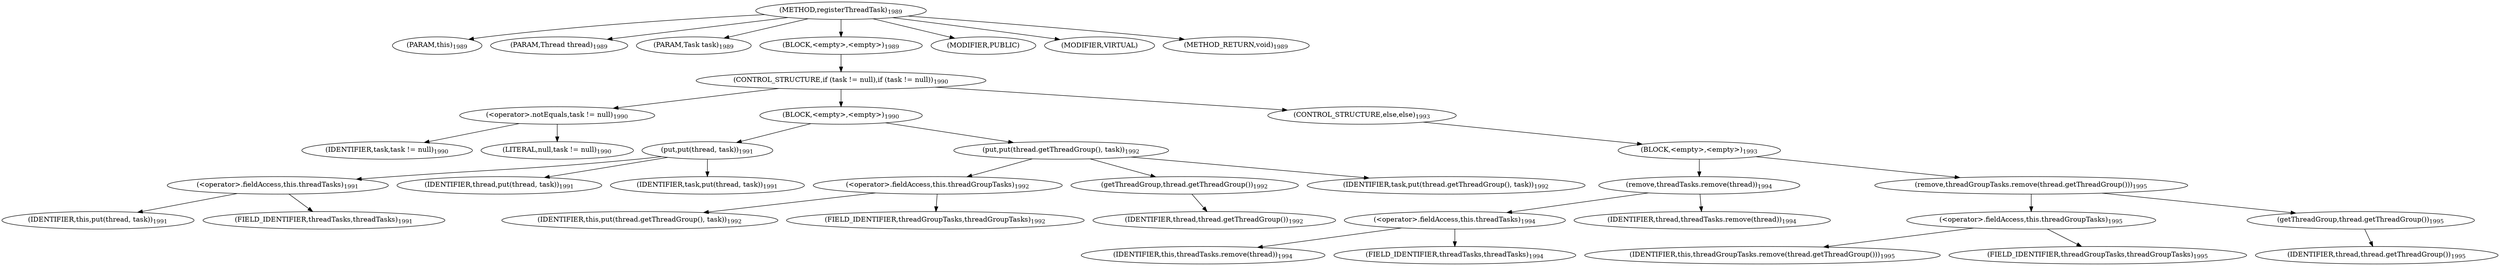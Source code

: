 digraph "registerThreadTask" {  
"3124" [label = <(METHOD,registerThreadTask)<SUB>1989</SUB>> ]
"3125" [label = <(PARAM,this)<SUB>1989</SUB>> ]
"3126" [label = <(PARAM,Thread thread)<SUB>1989</SUB>> ]
"3127" [label = <(PARAM,Task task)<SUB>1989</SUB>> ]
"3128" [label = <(BLOCK,&lt;empty&gt;,&lt;empty&gt;)<SUB>1989</SUB>> ]
"3129" [label = <(CONTROL_STRUCTURE,if (task != null),if (task != null))<SUB>1990</SUB>> ]
"3130" [label = <(&lt;operator&gt;.notEquals,task != null)<SUB>1990</SUB>> ]
"3131" [label = <(IDENTIFIER,task,task != null)<SUB>1990</SUB>> ]
"3132" [label = <(LITERAL,null,task != null)<SUB>1990</SUB>> ]
"3133" [label = <(BLOCK,&lt;empty&gt;,&lt;empty&gt;)<SUB>1990</SUB>> ]
"3134" [label = <(put,put(thread, task))<SUB>1991</SUB>> ]
"3135" [label = <(&lt;operator&gt;.fieldAccess,this.threadTasks)<SUB>1991</SUB>> ]
"3136" [label = <(IDENTIFIER,this,put(thread, task))<SUB>1991</SUB>> ]
"3137" [label = <(FIELD_IDENTIFIER,threadTasks,threadTasks)<SUB>1991</SUB>> ]
"3138" [label = <(IDENTIFIER,thread,put(thread, task))<SUB>1991</SUB>> ]
"3139" [label = <(IDENTIFIER,task,put(thread, task))<SUB>1991</SUB>> ]
"3140" [label = <(put,put(thread.getThreadGroup(), task))<SUB>1992</SUB>> ]
"3141" [label = <(&lt;operator&gt;.fieldAccess,this.threadGroupTasks)<SUB>1992</SUB>> ]
"3142" [label = <(IDENTIFIER,this,put(thread.getThreadGroup(), task))<SUB>1992</SUB>> ]
"3143" [label = <(FIELD_IDENTIFIER,threadGroupTasks,threadGroupTasks)<SUB>1992</SUB>> ]
"3144" [label = <(getThreadGroup,thread.getThreadGroup())<SUB>1992</SUB>> ]
"3145" [label = <(IDENTIFIER,thread,thread.getThreadGroup())<SUB>1992</SUB>> ]
"3146" [label = <(IDENTIFIER,task,put(thread.getThreadGroup(), task))<SUB>1992</SUB>> ]
"3147" [label = <(CONTROL_STRUCTURE,else,else)<SUB>1993</SUB>> ]
"3148" [label = <(BLOCK,&lt;empty&gt;,&lt;empty&gt;)<SUB>1993</SUB>> ]
"3149" [label = <(remove,threadTasks.remove(thread))<SUB>1994</SUB>> ]
"3150" [label = <(&lt;operator&gt;.fieldAccess,this.threadTasks)<SUB>1994</SUB>> ]
"3151" [label = <(IDENTIFIER,this,threadTasks.remove(thread))<SUB>1994</SUB>> ]
"3152" [label = <(FIELD_IDENTIFIER,threadTasks,threadTasks)<SUB>1994</SUB>> ]
"3153" [label = <(IDENTIFIER,thread,threadTasks.remove(thread))<SUB>1994</SUB>> ]
"3154" [label = <(remove,threadGroupTasks.remove(thread.getThreadGroup()))<SUB>1995</SUB>> ]
"3155" [label = <(&lt;operator&gt;.fieldAccess,this.threadGroupTasks)<SUB>1995</SUB>> ]
"3156" [label = <(IDENTIFIER,this,threadGroupTasks.remove(thread.getThreadGroup()))<SUB>1995</SUB>> ]
"3157" [label = <(FIELD_IDENTIFIER,threadGroupTasks,threadGroupTasks)<SUB>1995</SUB>> ]
"3158" [label = <(getThreadGroup,thread.getThreadGroup())<SUB>1995</SUB>> ]
"3159" [label = <(IDENTIFIER,thread,thread.getThreadGroup())<SUB>1995</SUB>> ]
"3160" [label = <(MODIFIER,PUBLIC)> ]
"3161" [label = <(MODIFIER,VIRTUAL)> ]
"3162" [label = <(METHOD_RETURN,void)<SUB>1989</SUB>> ]
  "3124" -> "3125" 
  "3124" -> "3126" 
  "3124" -> "3127" 
  "3124" -> "3128" 
  "3124" -> "3160" 
  "3124" -> "3161" 
  "3124" -> "3162" 
  "3128" -> "3129" 
  "3129" -> "3130" 
  "3129" -> "3133" 
  "3129" -> "3147" 
  "3130" -> "3131" 
  "3130" -> "3132" 
  "3133" -> "3134" 
  "3133" -> "3140" 
  "3134" -> "3135" 
  "3134" -> "3138" 
  "3134" -> "3139" 
  "3135" -> "3136" 
  "3135" -> "3137" 
  "3140" -> "3141" 
  "3140" -> "3144" 
  "3140" -> "3146" 
  "3141" -> "3142" 
  "3141" -> "3143" 
  "3144" -> "3145" 
  "3147" -> "3148" 
  "3148" -> "3149" 
  "3148" -> "3154" 
  "3149" -> "3150" 
  "3149" -> "3153" 
  "3150" -> "3151" 
  "3150" -> "3152" 
  "3154" -> "3155" 
  "3154" -> "3158" 
  "3155" -> "3156" 
  "3155" -> "3157" 
  "3158" -> "3159" 
}
